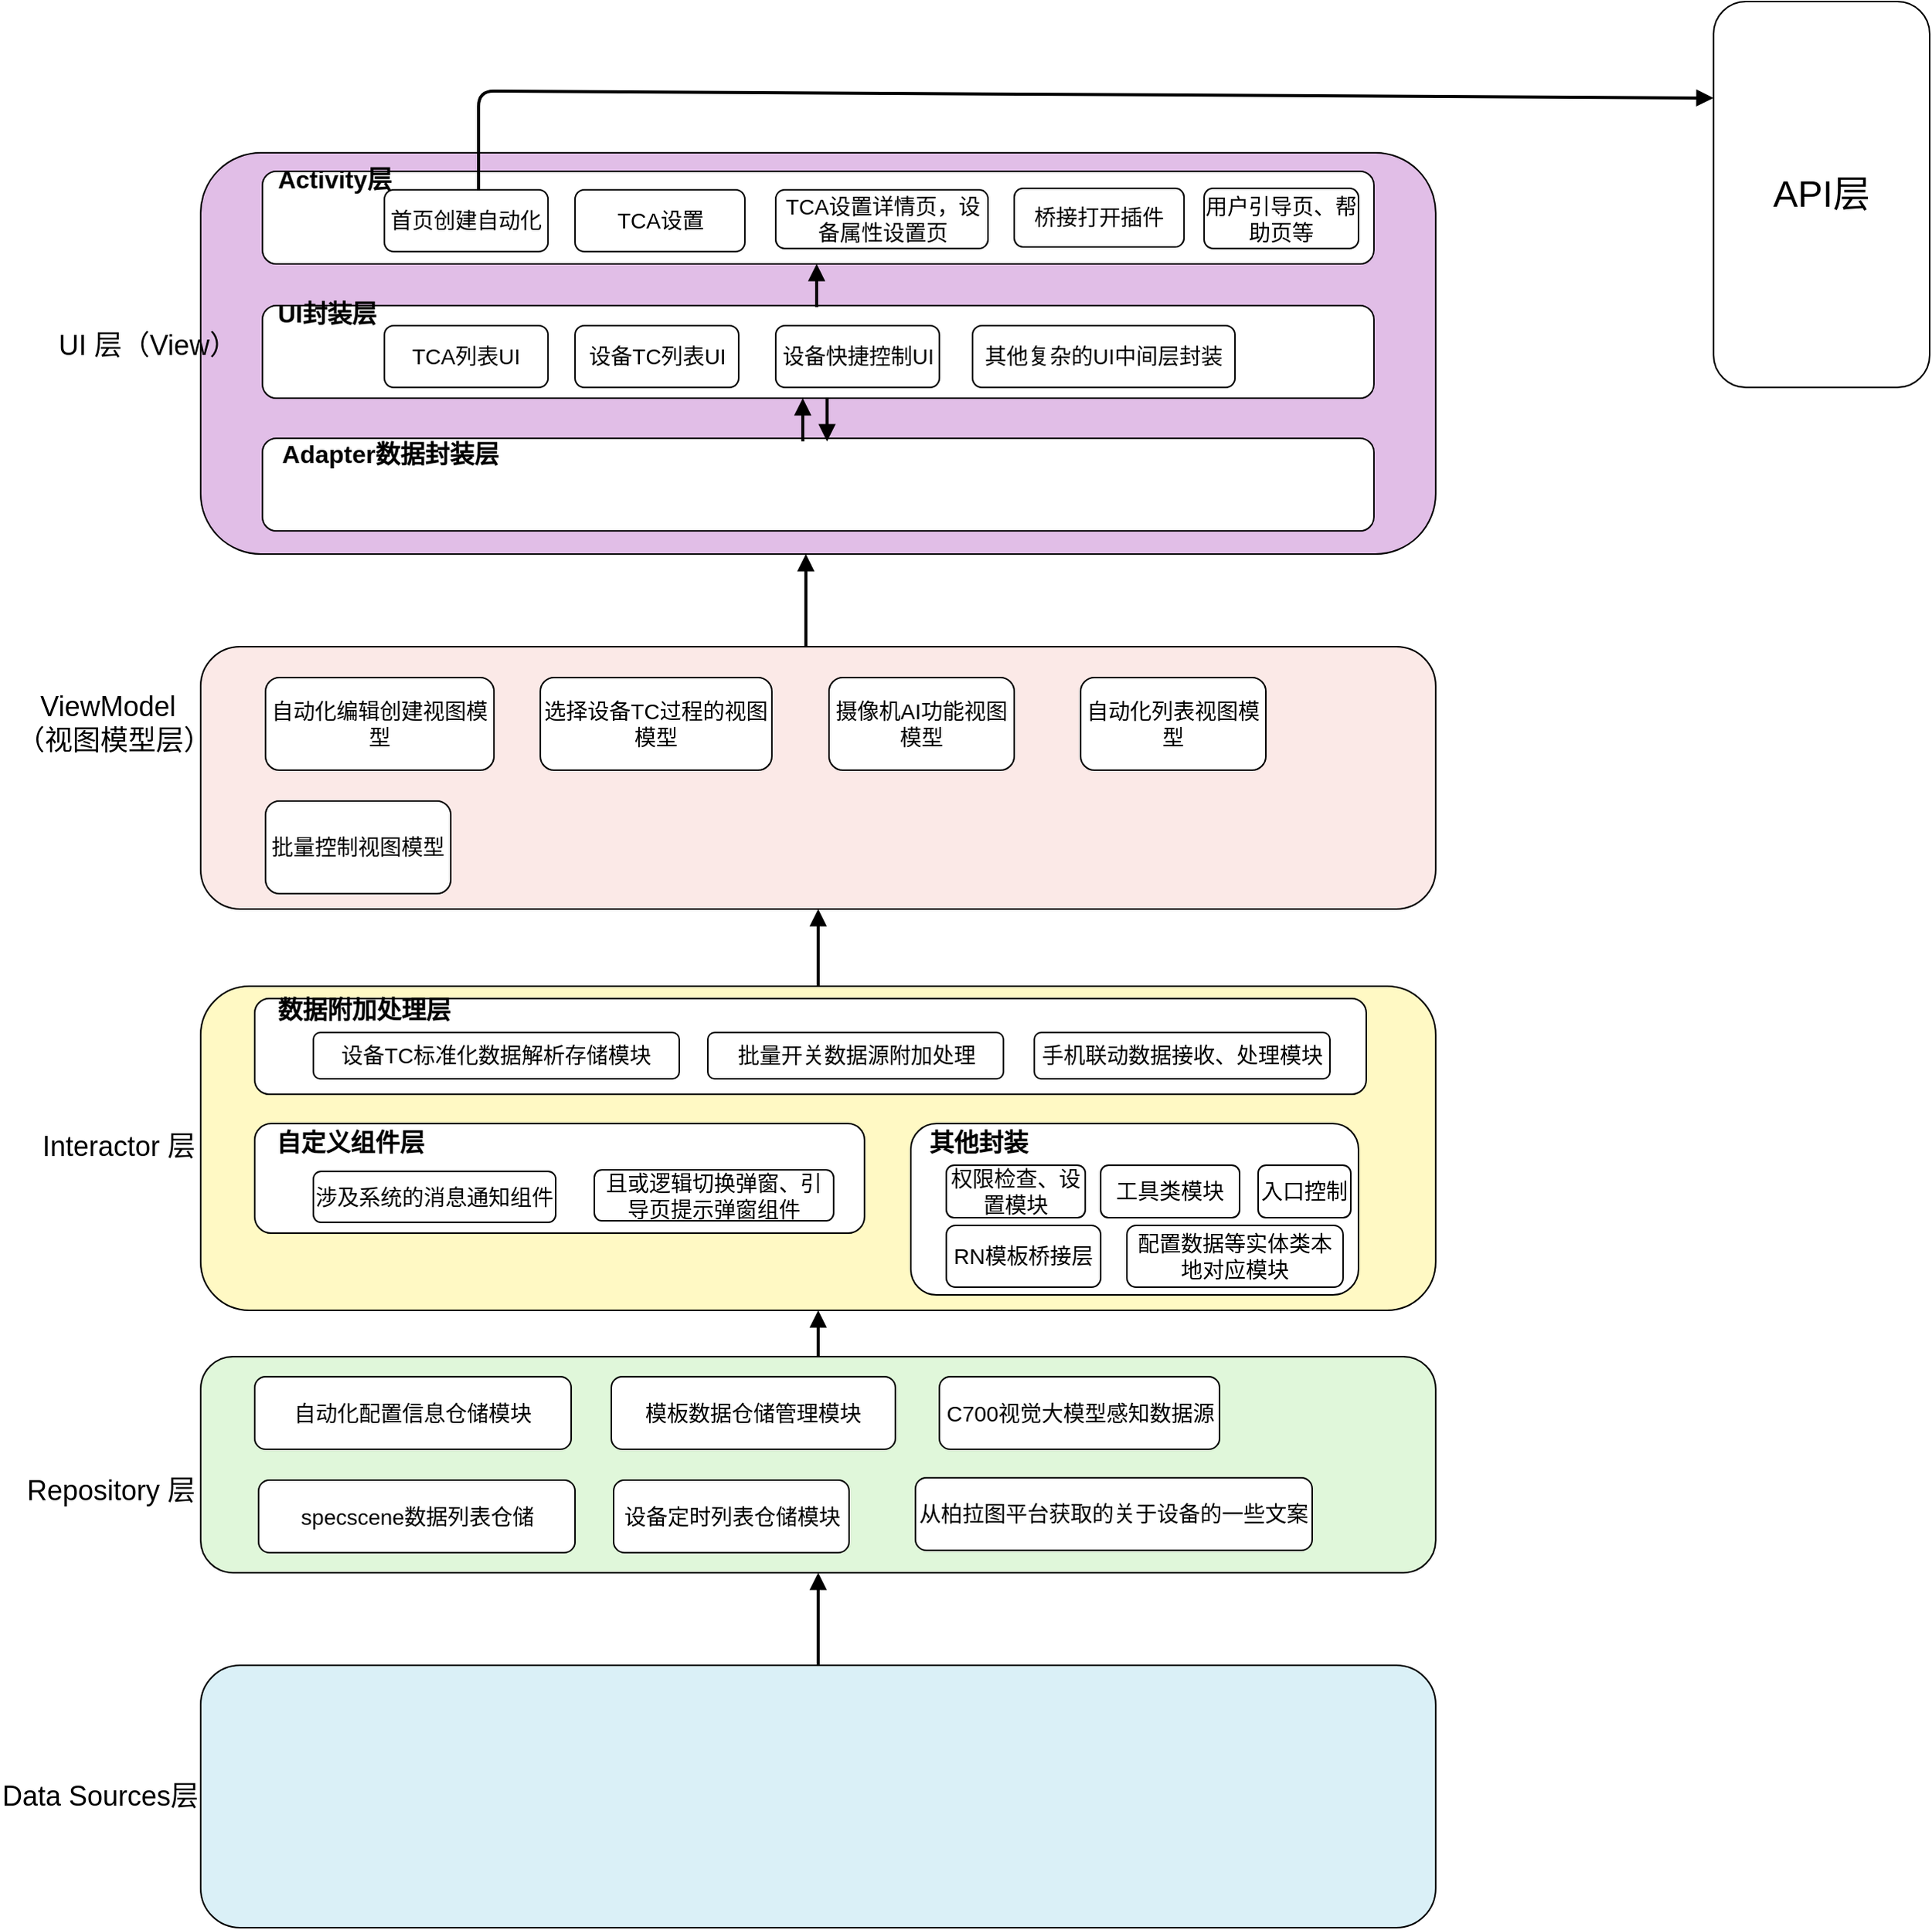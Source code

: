 <mxfile version="28.0.7">
  <diagram name="米家App客户端架构图" id="qhzowJNQwA2y3HI1EWHP">
    <mxGraphModel dx="1652" dy="2413" grid="1" gridSize="10" guides="1" tooltips="1" connect="1" arrows="1" fold="1" page="1" pageScale="1" pageWidth="827" pageHeight="1169" math="0" shadow="0">
      <root>
        <mxCell id="0" />
        <mxCell id="1" parent="0" />
        <mxCell id="SkOOyBR_OrGC0wOGbPdk-1" value="" style="shape=rectangle;whiteSpace=wrap;rounded=1;fillColor=#DAF0F7;strokeColor=#000000;" parent="1" vertex="1">
          <mxGeometry x="160" y="870" width="800" height="170" as="geometry" />
        </mxCell>
        <mxCell id="SkOOyBR_OrGC0wOGbPdk-2" value="&#xa;" style="shape=rectangle;whiteSpace=wrap;rounded=1;fillColor=#E0F7DA;strokeColor=#000000;" parent="1" vertex="1">
          <mxGeometry x="160" y="670" width="800" height="140" as="geometry" />
        </mxCell>
        <mxCell id="SkOOyBR_OrGC0wOGbPdk-3" value="" style="shape=rectangle;whiteSpace=wrap;rounded=1;fillColor=#FFF9C4;strokeColor=#000000;" parent="1" vertex="1">
          <mxGeometry x="160" y="430" width="800" height="210" as="geometry" />
        </mxCell>
        <mxCell id="SkOOyBR_OrGC0wOGbPdk-4" value="" style="shape=rectangle;whiteSpace=wrap;rounded=1;fillColor=#FBE9E7;strokeColor=#000000;" parent="1" vertex="1">
          <mxGeometry x="160" y="210" width="800" height="170" as="geometry" />
        </mxCell>
        <mxCell id="SkOOyBR_OrGC0wOGbPdk-5" value="" style="shape=rectangle;whiteSpace=wrap;rounded=1;fillColor=#E1BEE7;strokeColor=#000000;" parent="1" vertex="1">
          <mxGeometry x="160" y="-110" width="800" height="260" as="geometry" />
        </mxCell>
        <mxCell id="SkOOyBR_OrGC0wOGbPdk-6" style="endArrow=block;strokeWidth=2;" parent="1" source="SkOOyBR_OrGC0wOGbPdk-1" target="SkOOyBR_OrGC0wOGbPdk-2" edge="1">
          <mxGeometry relative="1" as="geometry" />
        </mxCell>
        <mxCell id="SkOOyBR_OrGC0wOGbPdk-7" style="endArrow=block;strokeWidth=2;" parent="1" source="SkOOyBR_OrGC0wOGbPdk-2" target="SkOOyBR_OrGC0wOGbPdk-3" edge="1">
          <mxGeometry relative="1" as="geometry" />
        </mxCell>
        <mxCell id="SkOOyBR_OrGC0wOGbPdk-8" style="endArrow=block;strokeWidth=2;entryX=0.5;entryY=1;entryDx=0;entryDy=0;" parent="1" source="SkOOyBR_OrGC0wOGbPdk-3" target="SkOOyBR_OrGC0wOGbPdk-4" edge="1">
          <mxGeometry relative="1" as="geometry">
            <mxPoint x="560.0" y="524" as="targetPoint" />
          </mxGeometry>
        </mxCell>
        <mxCell id="SkOOyBR_OrGC0wOGbPdk-9" style="endArrow=block;strokeWidth=2;" parent="1" edge="1">
          <mxGeometry relative="1" as="geometry">
            <mxPoint x="552.0" y="210" as="sourcePoint" />
            <mxPoint x="552.0" y="150" as="targetPoint" />
          </mxGeometry>
        </mxCell>
        <mxCell id="SkOOyBR_OrGC0wOGbPdk-10" value="&lt;font style=&quot;font-size: 18px;&quot;&gt;Data Sources层&lt;/font&gt;" style="text;html=1;align=center;verticalAlign=middle;whiteSpace=wrap;rounded=0;" parent="1" vertex="1">
          <mxGeometry x="30" y="940" width="130" height="30" as="geometry" />
        </mxCell>
        <mxCell id="SkOOyBR_OrGC0wOGbPdk-11" value="&lt;font style=&quot;font-size: 18px;&quot;&gt;Repository 层&lt;/font&gt;" style="text;html=1;align=center;verticalAlign=middle;whiteSpace=wrap;rounded=0;" parent="1" vertex="1">
          <mxGeometry x="42" y="742" width="120" height="30" as="geometry" />
        </mxCell>
        <mxCell id="SkOOyBR_OrGC0wOGbPdk-21" value="&lt;font style=&quot;font-size: 18px;&quot;&gt;Interactor 层&lt;/font&gt;" style="text;html=1;align=center;verticalAlign=middle;whiteSpace=wrap;rounded=0;" parent="1" vertex="1">
          <mxGeometry x="52" y="519" width="110" height="30" as="geometry" />
        </mxCell>
        <mxCell id="SkOOyBR_OrGC0wOGbPdk-23" value="&lt;font style=&quot;font-size: 18px;&quot;&gt;ViewModel（视图模型层）&lt;/font&gt;" style="text;html=1;align=center;verticalAlign=middle;whiteSpace=wrap;rounded=0;" parent="1" vertex="1">
          <mxGeometry x="40" y="245" width="120" height="30" as="geometry" />
        </mxCell>
        <mxCell id="SkOOyBR_OrGC0wOGbPdk-32" value="&lt;font style=&quot;font-size: 18px;&quot;&gt;UI 层（View）&lt;/font&gt;" style="text;html=1;align=center;verticalAlign=middle;whiteSpace=wrap;rounded=0;" parent="1" vertex="1">
          <mxGeometry x="67.25" width="115" height="30" as="geometry" />
        </mxCell>
        <mxCell id="RSx5rajIObuwsSFLTWjq-3" value="&lt;div style=&quot;white-space: pre;&quot;&gt;&lt;font style=&quot;font-size: 14px;&quot;&gt;模板数据仓储管理模块&lt;/font&gt;&lt;/div&gt;" style="rounded=1;whiteSpace=wrap;html=1;" parent="1" vertex="1">
          <mxGeometry x="426" y="683" width="184" height="47" as="geometry" />
        </mxCell>
        <mxCell id="aQULPjQDu08E6a-2-mzT-1" value="&lt;span style=&quot;white-space: pre;&quot;&gt;&lt;font style=&quot;font-size: 14px;&quot;&gt;自动化配置信息仓储模块&lt;/font&gt;&lt;/span&gt;" style="rounded=1;whiteSpace=wrap;html=1;" parent="1" vertex="1">
          <mxGeometry x="195" y="683" width="205" height="47" as="geometry" />
        </mxCell>
        <mxCell id="aQULPjQDu08E6a-2-mzT-2" value="&lt;font style=&quot;font-size: 14px;&quot;&gt;自动化编辑创建视图模型&lt;/font&gt;" style="rounded=1;whiteSpace=wrap;html=1;" parent="1" vertex="1">
          <mxGeometry x="202" y="230" width="148" height="60" as="geometry" />
        </mxCell>
        <mxCell id="aQULPjQDu08E6a-2-mzT-3" value="&lt;font style=&quot;font-size: 14px;&quot;&gt;自动化列表视图模型&lt;/font&gt;" style="rounded=1;whiteSpace=wrap;html=1;" parent="1" vertex="1">
          <mxGeometry x="730" y="230" width="120" height="60" as="geometry" />
        </mxCell>
        <mxCell id="aQULPjQDu08E6a-2-mzT-5" value="&lt;font style=&quot;font-size: 14px;&quot;&gt;设备定时列表仓储模块&lt;/font&gt;" style="rounded=1;whiteSpace=wrap;html=1;" parent="1" vertex="1">
          <mxGeometry x="427.5" y="750" width="152.5" height="47" as="geometry" />
        </mxCell>
        <mxCell id="aQULPjQDu08E6a-2-mzT-6" value="&lt;font style=&quot;font-size: 14px;&quot;&gt;C700视觉大模型感知数据源&lt;/font&gt;" style="rounded=1;whiteSpace=wrap;html=1;" parent="1" vertex="1">
          <mxGeometry x="638.5" y="683" width="181.5" height="47" as="geometry" />
        </mxCell>
        <mxCell id="hxrM_ZIOwH_heJDh1txf-1" value="" style="rounded=1;whiteSpace=wrap;html=1;" parent="1" vertex="1">
          <mxGeometry x="200" y="-98" width="720" height="60" as="geometry" />
        </mxCell>
        <mxCell id="hxrM_ZIOwH_heJDh1txf-2" value="&lt;font style=&quot;font-size: 16px;&quot;&gt;&lt;b&gt;Activity层&lt;/b&gt;&lt;/font&gt;" style="text;html=1;align=center;verticalAlign=middle;whiteSpace=wrap;rounded=0;" parent="1" vertex="1">
          <mxGeometry x="182.25" y="-108" width="130" height="30" as="geometry" />
        </mxCell>
        <mxCell id="-nMaKqqqUXfz14bnNVan-1" value="&lt;font style=&quot;font-size: 14px;&quot;&gt;首页创建自动化&lt;/font&gt;" style="rounded=1;whiteSpace=wrap;html=1;" parent="1" vertex="1">
          <mxGeometry x="279" y="-86" width="106" height="40" as="geometry" />
        </mxCell>
        <mxCell id="-nMaKqqqUXfz14bnNVan-2" value="&lt;font style=&quot;font-size: 14px;&quot;&gt;TCA设置&lt;/font&gt;" style="rounded=1;whiteSpace=wrap;html=1;" parent="1" vertex="1">
          <mxGeometry x="402.5" y="-86" width="110" height="40" as="geometry" />
        </mxCell>
        <mxCell id="-nMaKqqqUXfz14bnNVan-3" value="&lt;font style=&quot;font-size: 14px;&quot;&gt;桥接打开插件&lt;/font&gt;" style="rounded=1;whiteSpace=wrap;html=1;" parent="1" vertex="1">
          <mxGeometry x="687" y="-87" width="110" height="38" as="geometry" />
        </mxCell>
        <mxCell id="-nMaKqqqUXfz14bnNVan-4" value="&lt;font style=&quot;font-size: 14px;&quot;&gt;TCA设置详情页，设备属性设置页&lt;/font&gt;" style="rounded=1;whiteSpace=wrap;html=1;" parent="1" vertex="1">
          <mxGeometry x="532.5" y="-86" width="137.5" height="38" as="geometry" />
        </mxCell>
        <mxCell id="-nMaKqqqUXfz14bnNVan-5" value="&lt;font style=&quot;font-size: 14px;&quot;&gt;用户引导页、帮助页等&lt;/font&gt;" style="rounded=1;whiteSpace=wrap;html=1;" parent="1" vertex="1">
          <mxGeometry x="810" y="-87" width="100" height="39" as="geometry" />
        </mxCell>
        <mxCell id="-nMaKqqqUXfz14bnNVan-6" value="" style="rounded=1;whiteSpace=wrap;html=1;" parent="1" vertex="1">
          <mxGeometry x="200" y="-11" width="720" height="60" as="geometry" />
        </mxCell>
        <mxCell id="-nMaKqqqUXfz14bnNVan-7" value="&lt;font style=&quot;font-size: 16px;&quot;&gt;&lt;b&gt;UI封装层&lt;/b&gt;&lt;/font&gt;" style="text;html=1;align=center;verticalAlign=middle;whiteSpace=wrap;rounded=0;" parent="1" vertex="1">
          <mxGeometry x="177.25" y="-21" width="130" height="30" as="geometry" />
        </mxCell>
        <mxCell id="-nMaKqqqUXfz14bnNVan-8" value="&lt;font style=&quot;font-size: 14px;&quot;&gt;TCA列表UI&lt;/font&gt;" style="rounded=1;whiteSpace=wrap;html=1;" parent="1" vertex="1">
          <mxGeometry x="279" y="2" width="106" height="40" as="geometry" />
        </mxCell>
        <mxCell id="SYxk4l4ObEIak8KzrV4h-1" value="&lt;font style=&quot;font-size: 14px;&quot;&gt;设备TC列表UI&lt;/font&gt;" style="rounded=1;whiteSpace=wrap;html=1;" parent="1" vertex="1">
          <mxGeometry x="402.5" y="2" width="106" height="40" as="geometry" />
        </mxCell>
        <mxCell id="SYxk4l4ObEIak8KzrV4h-2" value="&lt;font style=&quot;font-size: 14px;&quot;&gt;设备快捷控制UI&lt;/font&gt;" style="rounded=1;whiteSpace=wrap;html=1;" parent="1" vertex="1">
          <mxGeometry x="532.5" y="2" width="106" height="40" as="geometry" />
        </mxCell>
        <mxCell id="SYxk4l4ObEIak8KzrV4h-3" value="&lt;font style=&quot;font-size: 14px;&quot;&gt;其他复杂的UI中间层封装&lt;/font&gt;" style="rounded=1;whiteSpace=wrap;html=1;" parent="1" vertex="1">
          <mxGeometry x="660" y="2" width="170" height="40" as="geometry" />
        </mxCell>
        <mxCell id="TgKBaaVrx3N6xKRGPkNs-1" value="" style="rounded=1;whiteSpace=wrap;html=1;" parent="1" vertex="1">
          <mxGeometry x="200" y="75" width="720" height="60" as="geometry" />
        </mxCell>
        <mxCell id="TgKBaaVrx3N6xKRGPkNs-2" value="&lt;font style=&quot;font-size: 16px;&quot;&gt;&lt;b&gt;Adapter数据封装层&lt;/b&gt;&lt;/font&gt;" style="text;html=1;align=center;verticalAlign=middle;whiteSpace=wrap;rounded=0;" parent="1" vertex="1">
          <mxGeometry x="188" y="70" width="190" height="30" as="geometry" />
        </mxCell>
        <mxCell id="TgKBaaVrx3N6xKRGPkNs-3" style="endArrow=block;strokeWidth=2;" parent="1" edge="1">
          <mxGeometry relative="1" as="geometry">
            <mxPoint x="559" y="-10" as="sourcePoint" />
            <mxPoint x="559" y="-38" as="targetPoint" />
          </mxGeometry>
        </mxCell>
        <mxCell id="TgKBaaVrx3N6xKRGPkNs-4" style="endArrow=block;strokeWidth=2;" parent="1" edge="1">
          <mxGeometry relative="1" as="geometry">
            <mxPoint x="550" y="77" as="sourcePoint" />
            <mxPoint x="550" y="49" as="targetPoint" />
          </mxGeometry>
        </mxCell>
        <mxCell id="TgKBaaVrx3N6xKRGPkNs-5" style="endArrow=block;strokeWidth=2;" parent="1" edge="1">
          <mxGeometry relative="1" as="geometry">
            <mxPoint x="565.75" y="49" as="sourcePoint" />
            <mxPoint x="565.75" y="77" as="targetPoint" />
          </mxGeometry>
        </mxCell>
        <mxCell id="8v2z8wAU9Ri_y-NKLIh5-1" value="&lt;span style=&quot;font-size: 14px;&quot;&gt;批量控制视图模型&lt;/span&gt;" style="rounded=1;whiteSpace=wrap;html=1;" parent="1" vertex="1">
          <mxGeometry x="202" y="310" width="120" height="60" as="geometry" />
        </mxCell>
        <mxCell id="8v2z8wAU9Ri_y-NKLIh5-2" value="&lt;font style=&quot;font-size: 14px;&quot;&gt;摄像机AI功能视图模型&lt;/font&gt;" style="rounded=1;whiteSpace=wrap;html=1;" parent="1" vertex="1">
          <mxGeometry x="567" y="230" width="120" height="60" as="geometry" />
        </mxCell>
        <mxCell id="8v2z8wAU9Ri_y-NKLIh5-3" value="&lt;font style=&quot;font-size: 14px;&quot;&gt;选择设备TC过程的视图模型&lt;/font&gt;" style="rounded=1;whiteSpace=wrap;html=1;" parent="1" vertex="1">
          <mxGeometry x="380" y="230" width="150" height="60" as="geometry" />
        </mxCell>
        <mxCell id="lZrXNuSzlimmHGtNIMtT-1" value="" style="rounded=1;whiteSpace=wrap;html=1;" parent="1" vertex="1">
          <mxGeometry x="195" y="438" width="720" height="62" as="geometry" />
        </mxCell>
        <mxCell id="lZrXNuSzlimmHGtNIMtT-2" value="&lt;font style=&quot;font-size: 16px;&quot;&gt;&lt;b&gt;数据附加处理层&lt;/b&gt;&lt;/font&gt;" style="text;html=1;align=center;verticalAlign=middle;whiteSpace=wrap;rounded=0;" parent="1" vertex="1">
          <mxGeometry x="201" y="430" width="130" height="30" as="geometry" />
        </mxCell>
        <mxCell id="lZrXNuSzlimmHGtNIMtT-3" value="&lt;font style=&quot;font-size: 14px;&quot;&gt;&lt;span style=&quot;white-space: pre;&quot; class=&quot;text-only text-with-abbreviation text-with-abbreviation-bottomline windows-bottomline&quot;&gt;设备TC标准化&lt;/span&gt;&lt;span style=&quot;white-space: pre;&quot; class=&quot;text-only&quot;&gt;数据解析存储模块&lt;/span&gt;&lt;/font&gt;" style="rounded=1;whiteSpace=wrap;html=1;" parent="1" vertex="1">
          <mxGeometry x="233" y="460" width="237" height="30" as="geometry" />
        </mxCell>
        <mxCell id="lZrXNuSzlimmHGtNIMtT-4" value="&lt;font style=&quot;font-size: 14px;&quot;&gt;批量开关数据源附加处理&lt;/font&gt;" style="rounded=1;whiteSpace=wrap;html=1;" parent="1" vertex="1">
          <mxGeometry x="488.5" y="460" width="191.5" height="30" as="geometry" />
        </mxCell>
        <mxCell id="6q_zLCBnmlWymqD_xBxj-1" value="&lt;span style=&quot;font-size: 14px;&quot;&gt;手机联动数据接收、处理模块&lt;/span&gt;" style="rounded=1;whiteSpace=wrap;html=1;" parent="1" vertex="1">
          <mxGeometry x="700" y="460" width="191.5" height="30" as="geometry" />
        </mxCell>
        <mxCell id="6q_zLCBnmlWymqD_xBxj-2" value="" style="rounded=1;whiteSpace=wrap;html=1;" parent="1" vertex="1">
          <mxGeometry x="195" y="519" width="395" height="71" as="geometry" />
        </mxCell>
        <mxCell id="6q_zLCBnmlWymqD_xBxj-3" value="&lt;font style=&quot;font-size: 16px;&quot;&gt;&lt;b&gt;自定义组件层&lt;/b&gt;&lt;/font&gt;" style="text;html=1;align=center;verticalAlign=middle;whiteSpace=wrap;rounded=0;" parent="1" vertex="1">
          <mxGeometry x="192" y="516" width="130" height="30" as="geometry" />
        </mxCell>
        <mxCell id="6q_zLCBnmlWymqD_xBxj-4" value="&lt;span style=&quot;white-space: pre;&quot;&gt;&lt;font style=&quot;font-size: 14px;&quot;&gt;涉及系统的消息通知组件&lt;/font&gt;&lt;/span&gt;" style="rounded=1;whiteSpace=wrap;html=1;" parent="1" vertex="1">
          <mxGeometry x="233" y="550" width="157" height="33" as="geometry" />
        </mxCell>
        <mxCell id="6q_zLCBnmlWymqD_xBxj-5" value="&lt;font style=&quot;font-size: 14px;&quot;&gt;且或逻辑切换弹窗、引导页提示弹窗组件&lt;/font&gt;" style="rounded=1;whiteSpace=wrap;html=1;" parent="1" vertex="1">
          <mxGeometry x="415" y="549" width="155" height="33" as="geometry" />
        </mxCell>
        <mxCell id="6q_zLCBnmlWymqD_xBxj-6" value="" style="rounded=1;whiteSpace=wrap;html=1;" parent="1" vertex="1">
          <mxGeometry x="620" y="519" width="290" height="111" as="geometry" />
        </mxCell>
        <mxCell id="6q_zLCBnmlWymqD_xBxj-7" value="&lt;font style=&quot;font-size: 16px;&quot;&gt;&lt;b&gt;其他封装&lt;/b&gt;&lt;/font&gt;" style="text;html=1;align=center;verticalAlign=middle;whiteSpace=wrap;rounded=0;" parent="1" vertex="1">
          <mxGeometry x="599" y="516" width="130" height="30" as="geometry" />
        </mxCell>
        <mxCell id="6q_zLCBnmlWymqD_xBxj-8" value="&lt;font style=&quot;font-size: 14px;&quot;&gt;权限检查、设置模块&lt;/font&gt;" style="rounded=1;whiteSpace=wrap;html=1;" parent="1" vertex="1">
          <mxGeometry x="643" y="546" width="90" height="34" as="geometry" />
        </mxCell>
        <mxCell id="6q_zLCBnmlWymqD_xBxj-9" value="&lt;font style=&quot;font-size: 14px;&quot;&gt;工具类模块&lt;/font&gt;" style="rounded=1;whiteSpace=wrap;html=1;" parent="1" vertex="1">
          <mxGeometry x="743" y="546" width="90" height="34" as="geometry" />
        </mxCell>
        <mxCell id="6q_zLCBnmlWymqD_xBxj-10" value="&lt;font style=&quot;font-size: 14px;&quot;&gt;入口控制&lt;/font&gt;" style="rounded=1;whiteSpace=wrap;html=1;" parent="1" vertex="1">
          <mxGeometry x="845" y="546" width="60" height="34" as="geometry" />
        </mxCell>
        <mxCell id="6q_zLCBnmlWymqD_xBxj-11" value="&lt;span style=&quot;white-space: pre;&quot;&gt;&lt;font style=&quot;font-size: 14px;&quot;&gt;specscene数据列表仓储&lt;/font&gt;&lt;/span&gt;" style="rounded=1;whiteSpace=wrap;html=1;" parent="1" vertex="1">
          <mxGeometry x="197.5" y="750" width="205" height="47" as="geometry" />
        </mxCell>
        <mxCell id="6q_zLCBnmlWymqD_xBxj-12" value="&lt;span style=&quot;white-space: pre;&quot;&gt;&lt;font style=&quot;font-size: 14px;&quot;&gt;从柏拉图平台获取的关于设备的一些文案&lt;/font&gt;&lt;/span&gt;" style="rounded=1;whiteSpace=wrap;html=1;" parent="1" vertex="1">
          <mxGeometry x="623" y="748.5" width="257" height="47" as="geometry" />
        </mxCell>
        <mxCell id="VS-UtsZ2ZTEgCCDSCzpC-1" value="&lt;font style=&quot;font-size: 14px;&quot;&gt;RN模板桥接层&lt;/font&gt;" style="rounded=1;whiteSpace=wrap;html=1;" parent="1" vertex="1">
          <mxGeometry x="643" y="585" width="100" height="40" as="geometry" />
        </mxCell>
        <mxCell id="VS-UtsZ2ZTEgCCDSCzpC-2" value="&lt;font style=&quot;font-size: 14px;&quot;&gt;配置数据等实体类本地对应模块&lt;/font&gt;" style="rounded=1;whiteSpace=wrap;html=1;" parent="1" vertex="1">
          <mxGeometry x="760" y="585" width="140" height="40" as="geometry" />
        </mxCell>
        <mxCell id="4hoV_DuJC81oLydT5qow-1" value="&lt;font style=&quot;font-size: 24px;&quot;&gt;API层&lt;/font&gt;" style="rounded=1;whiteSpace=wrap;html=1;" vertex="1" parent="1">
          <mxGeometry x="1140" y="-208" width="140" height="250" as="geometry" />
        </mxCell>
        <mxCell id="4hoV_DuJC81oLydT5qow-3" style="endArrow=block;strokeWidth=2;entryX=0;entryY=0.25;entryDx=0;entryDy=0;" edge="1" parent="1" target="4hoV_DuJC81oLydT5qow-1">
          <mxGeometry relative="1" as="geometry">
            <mxPoint x="340" y="-86" as="sourcePoint" />
            <mxPoint x="340" y="-146" as="targetPoint" />
            <Array as="points">
              <mxPoint x="340" y="-150" />
            </Array>
          </mxGeometry>
        </mxCell>
      </root>
    </mxGraphModel>
  </diagram>
</mxfile>
